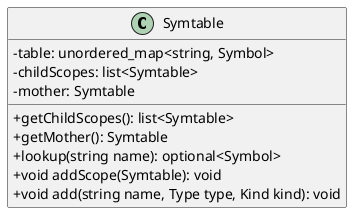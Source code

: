 @startuml
skinparam classattributeiconsize 0

class Symtable {
  -table: unordered_map<string, Symbol>
  -childScopes: list<Symtable>
  -mother: Symtable
  +getChildScopes(): list<Symtable>
  +getMother(): Symtable
  +lookup(string name): optional<Symbol>
  +void addScope(Symtable): void
  +void add(string name, Type type, Kind kind): void
}
@enduml
